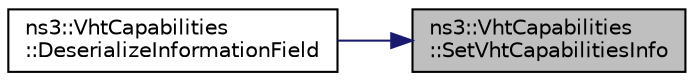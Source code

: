 digraph "ns3::VhtCapabilities::SetVhtCapabilitiesInfo"
{
 // LATEX_PDF_SIZE
  edge [fontname="Helvetica",fontsize="10",labelfontname="Helvetica",labelfontsize="10"];
  node [fontname="Helvetica",fontsize="10",shape=record];
  rankdir="RL";
  Node1 [label="ns3::VhtCapabilities\l::SetVhtCapabilitiesInfo",height=0.2,width=0.4,color="black", fillcolor="grey75", style="filled", fontcolor="black",tooltip="Set the VHT Capabilities Info field in the VHT Capabilities information element."];
  Node1 -> Node2 [dir="back",color="midnightblue",fontsize="10",style="solid",fontname="Helvetica"];
  Node2 [label="ns3::VhtCapabilities\l::DeserializeInformationField",height=0.2,width=0.4,color="black", fillcolor="white", style="filled",URL="$classns3_1_1_vht_capabilities.html#a74e180ae128b0649a30c9ba7a718049f",tooltip="Deserialize information (i.e., the body of the IE, not including the Element ID and length octets)"];
}
